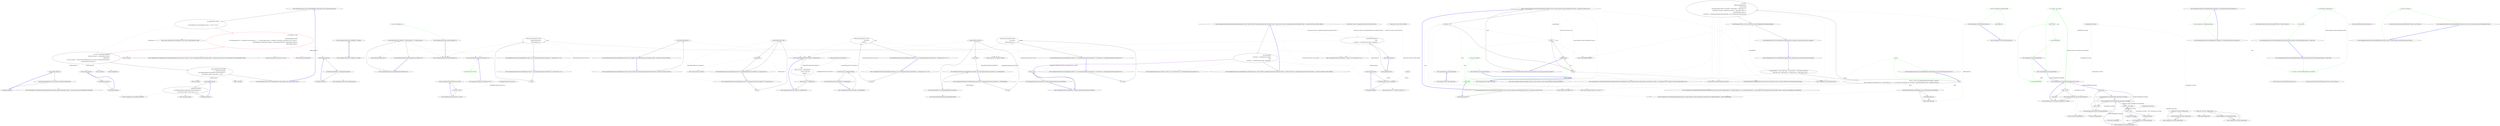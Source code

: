 digraph  {
n0 [cluster="CommandLine.Tests.Unit.Core.OptionMapperTests.Map_boolean_switch_creates_boolean_value()", label="Entry CommandLine.Tests.Unit.Core.OptionMapperTests.Map_boolean_switch_creates_boolean_value()", span="16-16"];
n1 [cluster="CommandLine.Tests.Unit.Core.OptionMapperTests.Map_boolean_switch_creates_boolean_value()", label="var tokenPartitions = new[]\r\n                {\r\n                    new KeyValuePair<string, IEnumerable<string>>(''x'', new [] { ''true'' })\r\n                }", span="19-22"];
n2 [cluster="CommandLine.Tests.Unit.Core.OptionMapperTests.Map_boolean_switch_creates_boolean_value()", color=red, community=0, label="1: var specProps = new[]\r\n                {\r\n                    SpecificationProperty.Create(\r\n                        new OptionSpecification(''x'', string.Empty, false, string.Empty, -1, -1, '\0', Maybe.Nothing<object>(), typeof(bool), string.Empty, string.Empty, new List<string>()), \r\n                        typeof(FakeOptions).GetProperties().Single(p => p.Name.Equals(''BoolValue'', StringComparison.Ordinal)),\r\n                        Maybe.Nothing<object>())\r\n                }", span="23-29"];
n6 [cluster="System.Collections.Generic.KeyValuePair<TKey, TValue>.KeyValuePair(TKey, TValue)", label="Entry System.Collections.Generic.KeyValuePair<TKey, TValue>.KeyValuePair(TKey, TValue)", span="0-0"];
n3 [cluster="CommandLine.Tests.Unit.Core.OptionMapperTests.Map_boolean_switch_creates_boolean_value()", label="var result = OptionMapper.MapValues(\r\n                specProps.Where(pt => pt.Specification.IsOption()),\r\n                tokenPartitions,\r\n                (vals, type, isScalar) => TypeConverter.ChangeType(vals, type, isScalar, CultureInfo.InvariantCulture),\r\n                StringComparer.InvariantCulture)", span="32-36"];
n7 [cluster="CommandLine.Core.OptionSpecification.OptionSpecification(string, string, bool, string, int, int, char, CommandLine.Infrastructure.Maybe<object>, System.Type, string, string, System.Collections.Generic.IEnumerable<string>)", label="Entry CommandLine.Core.OptionSpecification.OptionSpecification(string, string, bool, string, int, int, char, CommandLine.Infrastructure.Maybe<object>, System.Type, string, string, System.Collections.Generic.IEnumerable<string>)", span="17-17"];
n8 [cluster="CommandLine.Infrastructure.Maybe.Nothing<T>()", label="Entry CommandLine.Infrastructure.Maybe.Nothing<T>()", span="66-66"];
n9 [cluster="System.Collections.Generic.List<T>.List()", label="Entry System.Collections.Generic.List<T>.List()", span="0-0"];
n10 [cluster="System.Type.GetProperties()", label="Entry System.Type.GetProperties()", span="0-0"];
n11 [cluster="Unk.Single", label="Entry Unk.Single", span=""];
n12 [cluster="Unk.Create", label="Entry Unk.Create", span=""];
n16 [cluster="lambda expression", label="Entry lambda expression", span="27-27"];
n4 [cluster="CommandLine.Tests.Unit.Core.OptionMapperTests.Map_boolean_switch_creates_boolean_value()", label="Assert.NotNull(result.Value.Single(\r\n                a => a.Specification.IsOption()\r\n                && ((OptionSpecification)a.Specification).ShortName.Equals(''x'')\r\n                && (bool)((Just<object>)a.Value).Value == true))", span="39-42"];
n13 [cluster="Unk.Where", label="Entry Unk.Where", span=""];
n14 [cluster="Unk.MapValues", label="Entry Unk.MapValues", span=""];
n20 [cluster="lambda expression", label="Entry lambda expression", span="33-33"];
n24 [cluster="lambda expression", label="Entry lambda expression", span="35-35"];
n5 [cluster="CommandLine.Tests.Unit.Core.OptionMapperTests.Map_boolean_switch_creates_boolean_value()", label="Exit CommandLine.Tests.Unit.Core.OptionMapperTests.Map_boolean_switch_creates_boolean_value()", span="16-16"];
n15 [cluster="Unk.NotNull", label="Entry Unk.NotNull", span=""];
n28 [cluster="lambda expression", label="Entry lambda expression", span="40-42"];
n17 [cluster="lambda expression", label="p.Name.Equals(''BoolValue'', StringComparison.Ordinal)", span="27-27"];
n18 [cluster="lambda expression", label="Exit lambda expression", span="27-27"];
n19 [cluster="string.Equals(string, System.StringComparison)", label="Entry string.Equals(string, System.StringComparison)", span="0-0"];
n21 [cluster="lambda expression", label="pt.Specification.IsOption()", span="33-33"];
n22 [cluster="lambda expression", label="Exit lambda expression", span="33-33"];
n23 [cluster="CommandLine.Core.Specification.IsOption()", label="Entry CommandLine.Core.Specification.IsOption()", span="11-11"];
n25 [cluster="lambda expression", label="TypeConverter.ChangeType(vals, type, isScalar, CultureInfo.InvariantCulture)", span="35-35"];
n26 [cluster="lambda expression", label="Exit lambda expression", span="35-35"];
n27 [cluster="CommandLine.Core.TypeConverter.ChangeType(System.Collections.Generic.IEnumerable<string>, System.Type, bool, System.Globalization.CultureInfo)", label="Entry CommandLine.Core.TypeConverter.ChangeType(System.Collections.Generic.IEnumerable<string>, System.Type, bool, System.Globalization.CultureInfo)", span="12-12"];
n29 [cluster="lambda expression", label="a.Specification.IsOption()\r\n                && ((OptionSpecification)a.Specification).ShortName.Equals(''x'')\r\n                && (bool)((Just<object>)a.Value).Value == true", span="40-42"];
n30 [cluster="lambda expression", label="Exit lambda expression", span="40-42"];
n31 [cluster="string.Equals(string)", label="Entry string.Equals(string)", span="0-0"];
d9 [cluster="CommandLine.Core.Token.Value(string)", color=green, community=0, label="2: return new Value(text);", span="26-26"];
d8 [cluster="CommandLine.Core.Token.Value(string)", label="Entry CommandLine.Core.Token.Value(string)", span="24-24"];
d10 [cluster="CommandLine.Core.Token.Value(string)", label="Exit CommandLine.Core.Token.Value(string)", span="24-24"];
d11 [cluster="CommandLine.Core.Value.Value(string)", label="Entry CommandLine.Core.Value.Value(string)", span="81-81"];
d13 [cluster="CommandLine.Core.Token.Value(string, bool)", color=green, community=0, label="1: return new Value(text, explicitlyAssigned);", span="31-31"];
d12 [cluster="CommandLine.Core.Token.Value(string, bool)", label="Entry CommandLine.Core.Token.Value(string, bool)", span="29-29"];
d14 [cluster="CommandLine.Core.Token.Value(string, bool)", label="Exit CommandLine.Core.Token.Value(string, bool)", span="29-29"];
d15 [cluster="Value.cstr", label="Entry Value.cstr", span=""];
d37 [cluster="CommandLine.Core.Value.Equals(object)", color=green, community=0, label="24: var other = obj as Value", span="88-88"];
d36 [cluster="CommandLine.Core.Value.Equals(object)", label="Entry CommandLine.Core.Value.Equals(object)", span="86-86"];
d42 [cluster="CommandLine.Core.Value.Equals(CommandLine.Core.Value)", label="Entry CommandLine.Core.Value.Equals(CommandLine.Core.Value)", span="102-102"];
d38 [cluster="CommandLine.Core.Value.Equals(object)", label="other != null", span="89-89"];
d39 [cluster="CommandLine.Core.Value.Equals(object)", color=green, community=0, label="3: return Equals(other);", span="91-91"];
d40 [cluster="CommandLine.Core.Value.Equals(object)", color=green, community=0, label="7: return base.Equals(obj);", span="94-94"];
d58 [label="CommandLine.Core.Value", span=""];
d41 [cluster="CommandLine.Core.Value.Equals(object)", label="Exit CommandLine.Core.Value.Equals(object)", span="86-86"];
d24 [cluster="object.Equals(object)", label="Entry object.Equals(object)", span="0-0"];
d35 [cluster="CommandLine.Core.Value.Value(string)", label="Exit CommandLine.Core.Value.Value(string)", span="81-81"];
d49 [cluster="CommandLine.Core.Value.Equals(CommandLine.Core.Value)", label="Exit CommandLine.Core.Value.Equals(CommandLine.Core.Value)", span="102-102"];
d46 [cluster="CommandLine.Core.Value.Equals(CommandLine.Core.Value)", label="other == null", span="104-104"];
d48 [cluster="CommandLine.Core.Value.Equals(CommandLine.Core.Value)", label="return Tag.Equals(other.Tag) && Text.Equals(other.Text);", span="109-109"];
d30 [cluster="CommandLine.Core.Name.Equals(CommandLine.Core.Name)", label="return false;", span="72-72"];
d44 [cluster="CommandLine.Core.Value.GetHashCode()", label="return new { Tag, Text }.GetHashCode();", span="99-99"];
d21 [cluster="CommandLine.Core.Name.Equals(object)", label="return base.Equals(obj);", span="60-60"];
d47 [cluster="CommandLine.Core.Value.Equals(CommandLine.Core.Value)", label="return false;", span="106-106"];
d33 [cluster="System.Enum.Equals(object)", label="Entry System.Enum.Equals(object)", span="0-0"];
d34 [cluster="string.Equals(string)", label="Entry string.Equals(string)", span="0-0"];
d23 [cluster="CommandLine.Core.Name.Equals(CommandLine.Core.Name)", label="Entry CommandLine.Core.Name.Equals(CommandLine.Core.Name)", span="68-68"];
d29 [cluster="CommandLine.Core.Name.Equals(CommandLine.Core.Name)", label="other == null", span="70-70"];
d32 [cluster="CommandLine.Core.Name.Equals(CommandLine.Core.Name)", label="Exit CommandLine.Core.Name.Equals(CommandLine.Core.Name)", span="68-68"];
d43 [cluster="CommandLine.Core.Value.GetHashCode()", label="Entry CommandLine.Core.Value.GetHashCode()", span="97-97"];
d45 [cluster="CommandLine.Core.Value.GetHashCode()", label="Exit CommandLine.Core.Value.GetHashCode()", span="97-97"];
d28 [cluster="object.GetHashCode()", label="Entry object.GetHashCode()", span="0-0"];
d57 [label="CommandLine.Core.Name", span=""];
d17 [cluster="CommandLine.Core.Name.Equals(object)", label="Entry CommandLine.Core.Name.Equals(object)", span="52-52"];
d19 [cluster="CommandLine.Core.Name.Equals(object)", label="other != null", span="55-55"];
d22 [cluster="CommandLine.Core.Name.Equals(object)", label="Exit CommandLine.Core.Name.Equals(object)", span="52-52"];
d31 [cluster="CommandLine.Core.Name.Equals(CommandLine.Core.Name)", label="return Tag.Equals(other.Tag) && Text.Equals(other.Text);", span="75-75"];
d20 [cluster="CommandLine.Core.Name.Equals(object)", label="return Equals(other);", span="57-57"];
d18 [cluster="CommandLine.Core.Name.Equals(object)", label="var other = obj as Name", span="54-54"];
d26 [cluster="CommandLine.Core.Name.GetHashCode()", label="return new {Tag, Text}.GetHashCode();", span="65-65"];
d25 [cluster="CommandLine.Core.Name.GetHashCode()", label="Entry CommandLine.Core.Name.GetHashCode()", span="63-63"];
d27 [cluster="CommandLine.Core.Name.GetHashCode()", label="Exit CommandLine.Core.Name.GetHashCode()", span="63-63"];
m0_16 [cluster="CommandLine.Infrastructure.Maybe.Nothing<T>()", color=green, community=0, file="Tokenizer.cs", label="12: return new Nothing<T>();", span="68-68"];
m0_17 [cluster="CommandLine.Infrastructure.Maybe.Nothing<T>()", file="Tokenizer.cs", label="Exit CommandLine.Infrastructure.Maybe.Nothing<T>()", span="66-66"];
m0_44 [cluster="CommandLine.Infrastructure.MaybeExtensions.Select<TSource, TResult>(CommandLine.Infrastructure.Maybe<TSource>, System.Func<TSource, TResult>)", file="Tokenizer.cs", label="Entry CommandLine.Infrastructure.MaybeExtensions.Select<TSource, TResult>(CommandLine.Infrastructure.Maybe<TSource>, System.Func<TSource, TResult>)", span="120-120"];
m0_45 [cluster="CommandLine.Infrastructure.MaybeExtensions.Select<TSource, TResult>(CommandLine.Infrastructure.Maybe<TSource>, System.Func<TSource, TResult>)", file="Tokenizer.cs", label="return maybe.Map(selector);", span="123-123"];
m0_46 [cluster="CommandLine.Infrastructure.MaybeExtensions.Select<TSource, TResult>(CommandLine.Infrastructure.Maybe<TSource>, System.Func<TSource, TResult>)", file="Tokenizer.cs", label="Exit CommandLine.Infrastructure.MaybeExtensions.Select<TSource, TResult>(CommandLine.Infrastructure.Maybe<TSource>, System.Func<TSource, TResult>)", span="120-120"];
m0_0 [cluster="CommandLine.Infrastructure.Maybe<T>.Maybe(CommandLine.Infrastructure.MaybeType)", file="Tokenizer.cs", label="Entry CommandLine.Infrastructure.Maybe<T>.Maybe(CommandLine.Infrastructure.MaybeType)", span="16-16"];
m0_1 [cluster="CommandLine.Infrastructure.Maybe<T>.Maybe(CommandLine.Infrastructure.MaybeType)", file="Tokenizer.cs", label="this.tag = tag", span="18-18"];
m0_12 [cluster="CommandLine.Infrastructure.Just<T>.Just(T)", file="Tokenizer.cs", label="Entry CommandLine.Infrastructure.Just<T>.Just(T)", span="49-49"];
m0_13 [cluster="CommandLine.Infrastructure.Just<T>.Just(T)", file="Tokenizer.cs", label="this.value = value", span="52-52"];
m0_14 [cluster="CommandLine.Infrastructure.Just<T>.Just(T)", file="Tokenizer.cs", label="Exit CommandLine.Infrastructure.Just<T>.Just(T)", span="49-49"];
m0_47 [cluster="CommandLine.Infrastructure.Maybe<T1>.Map<T1, T2>(System.Func<T1, T2>)", file="Tokenizer.cs", label="Entry CommandLine.Infrastructure.Maybe<T1>.Map<T1, T2>(System.Func<T1, T2>)", span="95-95"];
m0_3 [cluster="CommandLine.Infrastructure.Maybe<T>.MatchNothing()", file="Tokenizer.cs", label="Entry CommandLine.Infrastructure.Maybe<T>.MatchNothing()", span="26-26"];
m0_4 [cluster="CommandLine.Infrastructure.Maybe<T>.MatchNothing()", file="Tokenizer.cs", label="return this.Tag == MaybeType.Nothing;", span="28-28"];
m0_5 [cluster="CommandLine.Infrastructure.Maybe<T>.MatchNothing()", file="Tokenizer.cs", label="Exit CommandLine.Infrastructure.Maybe<T>.MatchNothing()", span="26-26"];
m0_21 [cluster="CommandLine.Infrastructure.MaybeExtensions.ToMaybe<T>(T)", file="Tokenizer.cs", label="Entry CommandLine.Infrastructure.MaybeExtensions.ToMaybe<T>(T)", span="82-82"];
m0_22 [cluster="CommandLine.Infrastructure.MaybeExtensions.ToMaybe<T>(T)", file="Tokenizer.cs", label="return object.Equals(value, default(T)) ? Maybe.Nothing<T>() : Maybe.Just(value);", span="84-84"];
m0_23 [cluster="CommandLine.Infrastructure.MaybeExtensions.ToMaybe<T>(T)", file="Tokenizer.cs", label="Exit CommandLine.Infrastructure.MaybeExtensions.ToMaybe<T>(T)", span="82-82"];
m0_43 [cluster="System.Action<T>.Invoke(T)", file="Tokenizer.cs", label="Entry System.Action<T>.Invoke(T)", span="0-0"];
m0_29 [cluster="System.Func<T, TResult>.Invoke(T)", file="Tokenizer.cs", label="Entry System.Func<T, TResult>.Invoke(T)", span="0-0"];
m0_65 [cluster="System.ArgumentException.ArgumentException(string)", file="Tokenizer.cs", label="Entry System.ArgumentException.ArgumentException(string)", span="0-0"];
m0_48 [cluster="CommandLine.Infrastructure.MaybeExtensions.SelectMany<TSource, TValue, TResult>(CommandLine.Infrastructure.Maybe<TSource>, System.Func<TSource, CommandLine.Infrastructure.Maybe<TValue>>, System.Func<TSource, TValue, TResult>)", file="Tokenizer.cs", label="Entry CommandLine.Infrastructure.MaybeExtensions.SelectMany<TSource, TValue, TResult>(CommandLine.Infrastructure.Maybe<TSource>, System.Func<TSource, CommandLine.Infrastructure.Maybe<TValue>>, System.Func<TSource, TValue, TResult>)", span="126-126"];
m0_49 [cluster="CommandLine.Infrastructure.MaybeExtensions.SelectMany<TSource, TValue, TResult>(CommandLine.Infrastructure.Maybe<TSource>, System.Func<TSource, CommandLine.Infrastructure.Maybe<TValue>>, System.Func<TSource, TValue, TResult>)", file="Tokenizer.cs", label="return maybe.Bind(\r\n                sourceValue => valueSelector(sourceValue)\r\n                    .Map(\r\n                        resultValue => resultSelector(sourceValue, resultValue)));", span="131-134"];
m0_50 [cluster="CommandLine.Infrastructure.MaybeExtensions.SelectMany<TSource, TValue, TResult>(CommandLine.Infrastructure.Maybe<TSource>, System.Func<TSource, CommandLine.Infrastructure.Maybe<TValue>>, System.Func<TSource, TValue, TResult>)", file="Tokenizer.cs", label="Exit CommandLine.Infrastructure.MaybeExtensions.SelectMany<TSource, TValue, TResult>(CommandLine.Infrastructure.Maybe<TSource>, System.Func<TSource, CommandLine.Infrastructure.Maybe<TValue>>, System.Func<TSource, TValue, TResult>)", span="126-126"];
m0_66 [cluster="CommandLine.Infrastructure.MaybeExtensions.IsNothing<T>(CommandLine.Infrastructure.Maybe<T>)", file="Tokenizer.cs", label="Entry CommandLine.Infrastructure.MaybeExtensions.IsNothing<T>(CommandLine.Infrastructure.Maybe<T>)", span="147-147"];
m0_67 [cluster="CommandLine.Infrastructure.MaybeExtensions.IsNothing<T>(CommandLine.Infrastructure.Maybe<T>)", color=green, community=0, file="Tokenizer.cs", label="24: return maybe.Tag == MaybeType.Nothing;", span="149-149"];
m0_68 [cluster="CommandLine.Infrastructure.MaybeExtensions.IsNothing<T>(CommandLine.Infrastructure.Maybe<T>)", file="Tokenizer.cs", label="Exit CommandLine.Infrastructure.MaybeExtensions.IsNothing<T>(CommandLine.Infrastructure.Maybe<T>)", span="147-147"];
m0_55 [cluster="lambda expression", file="Tokenizer.cs", label="Entry lambda expression", span="134-134"];
m0_53 [cluster="lambda expression", file="Tokenizer.cs", label="valueSelector(sourceValue)\r\n                    .Map(\r\n                        resultValue => resultSelector(sourceValue, resultValue))", span="132-134"];
m0_52 [cluster="lambda expression", file="Tokenizer.cs", label="Entry lambda expression", span="132-134"];
m0_54 [cluster="lambda expression", file="Tokenizer.cs", label="Exit lambda expression", span="132-134"];
m0_56 [cluster="lambda expression", file="Tokenizer.cs", label="resultSelector(sourceValue, resultValue)", span="134-134"];
m0_57 [cluster="lambda expression", file="Tokenizer.cs", label="Exit lambda expression", span="134-134"];
m0_2 [cluster="CommandLine.Infrastructure.Maybe<T>.Maybe(CommandLine.Infrastructure.MaybeType)", file="Tokenizer.cs", label="Exit CommandLine.Infrastructure.Maybe<T>.Maybe(CommandLine.Infrastructure.MaybeType)", span="16-16"];
m0_10 [cluster="CommandLine.Infrastructure.Nothing<T>.Nothing()", file="Tokenizer.cs", label="Entry CommandLine.Infrastructure.Nothing<T>.Nothing()", span="42-42"];
m0_11 [cluster="CommandLine.Infrastructure.Nothing<T>.Nothing()", file="Tokenizer.cs", label="Exit CommandLine.Infrastructure.Nothing<T>.Nothing()", span="42-42"];
m0_30 [cluster="CommandLine.Infrastructure.MaybeExtensions.Map<T1, T2>(CommandLine.Infrastructure.Maybe<T1>, System.Func<T1, T2>)", file="Tokenizer.cs", label="Entry CommandLine.Infrastructure.MaybeExtensions.Map<T1, T2>(CommandLine.Infrastructure.Maybe<T1>, System.Func<T1, T2>)", span="95-95"];
m0_32 [cluster="CommandLine.Infrastructure.MaybeExtensions.Map<T1, T2>(CommandLine.Infrastructure.Maybe<T1>, System.Func<T1, T2>)", file="Tokenizer.cs", label="return maybe.MatchJust(out value1)\r\n                ? Maybe.Just(func(value1))\r\n                : Maybe.Nothing<T2>();", span="98-100"];
m0_31 [cluster="CommandLine.Infrastructure.MaybeExtensions.Map<T1, T2>(CommandLine.Infrastructure.Maybe<T1>, System.Func<T1, T2>)", file="Tokenizer.cs", label="T1 value1", span="97-97"];
m0_33 [cluster="CommandLine.Infrastructure.MaybeExtensions.Map<T1, T2>(CommandLine.Infrastructure.Maybe<T1>, System.Func<T1, T2>)", file="Tokenizer.cs", label="Exit CommandLine.Infrastructure.MaybeExtensions.Map<T1, T2>(CommandLine.Infrastructure.Maybe<T1>, System.Func<T1, T2>)", span="95-95"];
m0_18 [cluster="CommandLine.Infrastructure.Maybe.Just<T>(T)", file="Tokenizer.cs", label="Entry CommandLine.Infrastructure.Maybe.Just<T>(T)", span="71-71"];
m0_19 [cluster="CommandLine.Infrastructure.Maybe.Just<T>(T)", color=green, community=0, file="Tokenizer.cs", label="0: return new Just<T>(value);", span="73-73"];
m0_20 [cluster="CommandLine.Infrastructure.Maybe.Just<T>(T)", file="Tokenizer.cs", label="Exit CommandLine.Infrastructure.Maybe.Just<T>(T)", span="71-71"];
m0_38 [cluster="CommandLine.Infrastructure.MaybeExtensions.Do<T>(CommandLine.Infrastructure.Maybe<T>, System.Action<T>)", file="Tokenizer.cs", label="Entry CommandLine.Infrastructure.MaybeExtensions.Do<T>(CommandLine.Infrastructure.Maybe<T>, System.Action<T>)", span="111-111"];
m0_40 [cluster="CommandLine.Infrastructure.MaybeExtensions.Do<T>(CommandLine.Infrastructure.Maybe<T>, System.Action<T>)", file="Tokenizer.cs", label="maybe.MatchJust(out value)", span="114-114"];
m0_39 [cluster="CommandLine.Infrastructure.MaybeExtensions.Do<T>(CommandLine.Infrastructure.Maybe<T>, System.Action<T>)", file="Tokenizer.cs", label="T value", span="113-113"];
m0_41 [cluster="CommandLine.Infrastructure.MaybeExtensions.Do<T>(CommandLine.Infrastructure.Maybe<T>, System.Action<T>)", file="Tokenizer.cs", label="action(value)", span="116-116"];
m0_42 [cluster="CommandLine.Infrastructure.MaybeExtensions.Do<T>(CommandLine.Infrastructure.Maybe<T>, System.Action<T>)", file="Tokenizer.cs", label="Exit CommandLine.Infrastructure.MaybeExtensions.Do<T>(CommandLine.Infrastructure.Maybe<T>, System.Action<T>)", span="111-111"];
m0_6 [cluster="CommandLine.Infrastructure.Maybe<T>.MatchJust(out T)", file="Tokenizer.cs", label="Entry CommandLine.Infrastructure.Maybe<T>.MatchJust(out T)", span="31-31"];
m0_7 [cluster="CommandLine.Infrastructure.Maybe<T>.MatchJust(out T)", file="Tokenizer.cs", label="value = this.Tag == MaybeType.Just\r\n                ? ((Just<T>)this).Value\r\n                : default(T)", span="33-35"];
m0_8 [cluster="CommandLine.Infrastructure.Maybe<T>.MatchJust(out T)", file="Tokenizer.cs", label="return this.Tag == MaybeType.Just;", span="36-36"];
m0_9 [cluster="CommandLine.Infrastructure.Maybe<T>.MatchJust(out T)", file="Tokenizer.cs", label="Exit CommandLine.Infrastructure.Maybe<T>.MatchJust(out T)", span="31-31"];
m0_24 [cluster="object.Equals(object, object)", file="Tokenizer.cs", label="Entry object.Equals(object, object)", span="0-0"];
m0_51 [cluster="CommandLine.Infrastructure.Maybe<T1>.Bind<T1, T2>(System.Func<T1, CommandLine.Infrastructure.Maybe<T2>>)", file="Tokenizer.cs", label="Entry CommandLine.Infrastructure.Maybe<T1>.Bind<T1, T2>(System.Func<T1, CommandLine.Infrastructure.Maybe<T2>>)", span="87-87"];
m0_34 [cluster="CommandLine.Infrastructure.MaybeExtensions.Return<T1, T2>(CommandLine.Infrastructure.Maybe<T1>, System.Func<T1, T2>, T2)", file="Tokenizer.cs", label="Entry CommandLine.Infrastructure.MaybeExtensions.Return<T1, T2>(CommandLine.Infrastructure.Maybe<T1>, System.Func<T1, T2>, T2)", span="103-103"];
m0_36 [cluster="CommandLine.Infrastructure.MaybeExtensions.Return<T1, T2>(CommandLine.Infrastructure.Maybe<T1>, System.Func<T1, T2>, T2)", file="Tokenizer.cs", label="return maybe.MatchJust(out value1)\r\n                ? func(value1)\r\n                : noneValue;", span="106-108"];
m0_35 [cluster="CommandLine.Infrastructure.MaybeExtensions.Return<T1, T2>(CommandLine.Infrastructure.Maybe<T1>, System.Func<T1, T2>, T2)", file="Tokenizer.cs", label="T1 value1", span="105-105"];
m0_37 [cluster="CommandLine.Infrastructure.MaybeExtensions.Return<T1, T2>(CommandLine.Infrastructure.Maybe<T1>, System.Func<T1, T2>, T2)", file="Tokenizer.cs", label="Exit CommandLine.Infrastructure.MaybeExtensions.Return<T1, T2>(CommandLine.Infrastructure.Maybe<T1>, System.Func<T1, T2>, T2)", span="103-103"];
m0_59 [cluster="CommandLine.Infrastructure.MaybeExtensions.FromJust<T>(CommandLine.Infrastructure.Maybe<T>, System.Exception)", file="Tokenizer.cs", label="Entry CommandLine.Infrastructure.MaybeExtensions.FromJust<T>(CommandLine.Infrastructure.Maybe<T>, System.Exception)", span="137-137"];
m0_61 [cluster="CommandLine.Infrastructure.MaybeExtensions.FromJust<T>(CommandLine.Infrastructure.Maybe<T>, System.Exception)", file="Tokenizer.cs", label="maybe.MatchJust(out value)", span="140-140"];
m0_60 [cluster="CommandLine.Infrastructure.MaybeExtensions.FromJust<T>(CommandLine.Infrastructure.Maybe<T>, System.Exception)", file="Tokenizer.cs", label="T value", span="139-139"];
m0_62 [cluster="CommandLine.Infrastructure.MaybeExtensions.FromJust<T>(CommandLine.Infrastructure.Maybe<T>, System.Exception)", file="Tokenizer.cs", label="return value;", span="142-142"];
m0_63 [cluster="CommandLine.Infrastructure.MaybeExtensions.FromJust<T>(CommandLine.Infrastructure.Maybe<T>, System.Exception)", file="Tokenizer.cs", label="throw exceptionToThrow ?? new ArgumentException(''Value empty.'');", span="144-144"];
m0_64 [cluster="CommandLine.Infrastructure.MaybeExtensions.FromJust<T>(CommandLine.Infrastructure.Maybe<T>, System.Exception)", file="Tokenizer.cs", label="Exit CommandLine.Infrastructure.MaybeExtensions.FromJust<T>(CommandLine.Infrastructure.Maybe<T>, System.Exception)", span="137-137"];
m0_25 [cluster="CommandLine.Infrastructure.MaybeExtensions.Bind<T1, T2>(CommandLine.Infrastructure.Maybe<T1>, System.Func<T1, CommandLine.Infrastructure.Maybe<T2>>)", file="Tokenizer.cs", label="Entry CommandLine.Infrastructure.MaybeExtensions.Bind<T1, T2>(CommandLine.Infrastructure.Maybe<T1>, System.Func<T1, CommandLine.Infrastructure.Maybe<T2>>)", span="87-87"];
m0_27 [cluster="CommandLine.Infrastructure.MaybeExtensions.Bind<T1, T2>(CommandLine.Infrastructure.Maybe<T1>, System.Func<T1, CommandLine.Infrastructure.Maybe<T2>>)", file="Tokenizer.cs", label="return maybe.MatchJust(out value1)\r\n                ? func(value1)\r\n                : Maybe.Nothing<T2>();", span="90-92"];
m0_26 [cluster="CommandLine.Infrastructure.MaybeExtensions.Bind<T1, T2>(CommandLine.Infrastructure.Maybe<T1>, System.Func<T1, CommandLine.Infrastructure.Maybe<T2>>)", file="Tokenizer.cs", label="T1 value1", span="89-89"];
m0_28 [cluster="CommandLine.Infrastructure.MaybeExtensions.Bind<T1, T2>(CommandLine.Infrastructure.Maybe<T1>, System.Func<T1, CommandLine.Infrastructure.Maybe<T2>>)", file="Tokenizer.cs", label="Exit CommandLine.Infrastructure.MaybeExtensions.Bind<T1, T2>(CommandLine.Infrastructure.Maybe<T1>, System.Func<T1, CommandLine.Infrastructure.Maybe<T2>>)", span="87-87"];
m0_58 [cluster="System.Func<T1, T2, TResult>.Invoke(T1, T2)", file="Tokenizer.cs", label="Entry System.Func<T1, T2, TResult>.Invoke(T1, T2)", span="0-0"];
m0_73 [file="Tokenizer.cs", label="CommandLine.Infrastructure.Just<T>", span=""];
m0_72 [file="Tokenizer.cs", label="CommandLine.Infrastructure.Maybe<T>", span=""];
m0_74 [file="Tokenizer.cs", label="System.Func<TSource, CommandLine.Infrastructure.Maybe<TValue>>", span=""];
m0_75 [file="Tokenizer.cs", label="System.Func<TSource, TValue, TResult>", span=""];
m0_76 [file="Tokenizer.cs", label=TSource, span=""];
m1_20 [cluster="CommandLine.Tests.Unit.Core.TokenizerTests.Explode_scalar_with_separator_in_even_args_input_returns_sequence()", file="TokenizerTests.cs", label="Entry CommandLine.Tests.Unit.Core.TokenizerTests.Explode_scalar_with_separator_in_even_args_input_returns_sequence()", span="42-42"];
m1_21 [cluster="CommandLine.Infrastructure.EnumerableExtensions.IndexOf<TSource>(System.Collections.Generic.IEnumerable<TSource>, System.Func<TSource, bool>)", file="TokenizerTests.cs", label="Entry CommandLine.Infrastructure.EnumerableExtensions.IndexOf<TSource>(System.Collections.Generic.IEnumerable<TSource>, System.Func<TSource, bool>)", span="55-55"];
m1_22 [cluster="CommandLine.Infrastructure.EnumerableExtensions.IndexOf<TSource>(System.Collections.Generic.IEnumerable<TSource>, System.Func<TSource, bool>)", file="TokenizerTests.cs", label="var index = -1", span="57-57"];
m1_24 [cluster="CommandLine.Infrastructure.EnumerableExtensions.IndexOf<TSource>(System.Collections.Generic.IEnumerable<TSource>, System.Func<TSource, bool>)", file="TokenizerTests.cs", label="index++", span="60-60"];
m1_23 [cluster="CommandLine.Infrastructure.EnumerableExtensions.IndexOf<TSource>(System.Collections.Generic.IEnumerable<TSource>, System.Func<TSource, bool>)", file="TokenizerTests.cs", label=source, span="58-58"];
m1_25 [cluster="CommandLine.Infrastructure.EnumerableExtensions.IndexOf<TSource>(System.Collections.Generic.IEnumerable<TSource>, System.Func<TSource, bool>)", file="TokenizerTests.cs", label="predicate(item)", span="61-61"];
m1_8 [cluster="CommandLine.Core.OptionSpecification.OptionSpecification(string, string, bool, string, CSharpx.Maybe<int>, CSharpx.Maybe<int>, char, CSharpx.Maybe<object>, string, string, System.Collections.Generic.IEnumerable<string>, System.Type, CommandLine.Core.TargetType)", file="TokenizerTests.cs", label="Entry CommandLine.Core.OptionSpecification.OptionSpecification(string, string, bool, string, CSharpx.Maybe<int>, CSharpx.Maybe<int>, char, CSharpx.Maybe<object>, string, string, System.Collections.Generic.IEnumerable<string>, System.Type, CommandLine.Core.TargetType)", span="16-16"];
m1_0 [cluster="CommandLine.Tests.Unit.Core.TokenizerTests.Explode_scalar_with_separator_in_odd_args_input_returns_sequence()", file="TokenizerTests.cs", label="Entry CommandLine.Tests.Unit.Core.TokenizerTests.Explode_scalar_with_separator_in_odd_args_input_returns_sequence()", span="18-18"];
m1_1 [cluster="CommandLine.Tests.Unit.Core.TokenizerTests.Explode_scalar_with_separator_in_odd_args_input_returns_sequence()", file="TokenizerTests.cs", label="var expectedTokens = new[] { Token.Name(''i''), Token.Value(''10''), Token.Name(''string-seq''),\r\n                Token.Value(''aaa''), Token.Value(''bb''),  Token.Value(''cccc''), Token.Name(''switch'') }", span="21-22"];
m1_2 [cluster="CommandLine.Tests.Unit.Core.TokenizerTests.Explode_scalar_with_separator_in_odd_args_input_returns_sequence()", file="TokenizerTests.cs", label="var specs = new[] { new OptionSpecification(string.Empty, ''string-seq'',\r\n                false, string.Empty, Maybe.Nothing<int>(), Maybe.Nothing<int>(), ',', null, string.Empty, string.Empty, new List<string>(), typeof(IEnumerable<string>), TargetType.Sequence)}", span="23-24"];
m1_4 [cluster="CommandLine.Tests.Unit.Core.TokenizerTests.Explode_scalar_with_separator_in_odd_args_input_returns_sequence()", file="TokenizerTests.cs", label="((Ok<IEnumerable<Token>, Error>)result).Value.Success.ShouldBeEquivalentTo(expectedTokens)", span="36-36"];
m1_3 [cluster="CommandLine.Tests.Unit.Core.TokenizerTests.Explode_scalar_with_separator_in_odd_args_input_returns_sequence()", file="TokenizerTests.cs", label="var result =\r\n                Tokenizer.ExplodeOptionList(\r\n                    Result.Succeed(\r\n                        Enumerable.Empty<Token>().Concat(new[] { Token.Name(''i''), Token.Value(''10''),\r\n                            Token.Name(''string-seq''), Token.Value(''aaa,bb,cccc''), Token.Name(''switch'') }),\r\n                        Enumerable.Empty<Error>()),\r\n                        optionName => NameLookup.HavingSeparator(optionName, specs, StringComparer.InvariantCulture))", span="27-33"];
m1_5 [cluster="CommandLine.Tests.Unit.Core.TokenizerTests.Explode_scalar_with_separator_in_odd_args_input_returns_sequence()", file="TokenizerTests.cs", label="Exit CommandLine.Tests.Unit.Core.TokenizerTests.Explode_scalar_with_separator_in_odd_args_input_returns_sequence()", span="18-18"];
m1_39 [cluster="System.Collections.Generic.IEnumerable<TSource>.ToArray<TSource>()", file="TokenizerTests.cs", label="Entry System.Collections.Generic.IEnumerable<TSource>.ToArray<TSource>()", span="0-0"];
m1_14 [cluster="CommandLine.Core.Tokenizer.ExplodeOptionList(RailwaySharp.ErrorHandling.Result<System.Collections.Generic.IEnumerable<CommandLine.Core.Token>, CommandLine.Error>, System.Func<string, CSharpx.Maybe<char>>)", file="TokenizerTests.cs", label="Entry CommandLine.Core.Tokenizer.ExplodeOptionList(RailwaySharp.ErrorHandling.Result<System.Collections.Generic.IEnumerable<CommandLine.Core.Token>, CommandLine.Error>, System.Func<string, CSharpx.Maybe<char>>)", span="46-46"];
m1_6 [cluster="CommandLine.Core.Token.Name(string)", file="TokenizerTests.cs", label="Entry CommandLine.Core.Token.Name(string)", span="19-19"];
m1_19 [cluster="CommandLine.Core.NameLookup.HavingSeparator(string, System.Collections.Generic.IEnumerable<CommandLine.Core.OptionSpecification>, System.StringComparer)", file="TokenizerTests.cs", label="Entry CommandLine.Core.NameLookup.HavingSeparator(string, System.Collections.Generic.IEnumerable<CommandLine.Core.OptionSpecification>, System.StringComparer)", span="16-16"];
m1_28 [cluster="lambda expression", file="TokenizerTests.cs", label="Exit lambda expression", span="57-57"];
m1_11 [cluster="System.Linq.Enumerable.Empty<TResult>()", file="TokenizerTests.cs", label="Entry System.Linq.Enumerable.Empty<TResult>()", span="0-0"];
m1_44 [cluster="System.Collections.Generic.IEnumerable<TSource>.Any<TSource>()", file="TokenizerTests.cs", label="Entry System.Collections.Generic.IEnumerable<TSource>.Any<TSource>()", span="0-0"];
m1_38 [cluster="System.Array.CreateInstance(System.Type, int)", file="TokenizerTests.cs", label="Entry System.Array.CreateInstance(System.Type, int)", span="0-0"];
m1_41 [cluster="CommandLine.Infrastructure.EnumerableExtensions.Empty<TSource>(System.Collections.Generic.IEnumerable<TSource>)", file="TokenizerTests.cs", label="Entry CommandLine.Infrastructure.EnumerableExtensions.Empty<TSource>(System.Collections.Generic.IEnumerable<TSource>)", span="81-81"];
m1_42 [cluster="CommandLine.Infrastructure.EnumerableExtensions.Empty<TSource>(System.Collections.Generic.IEnumerable<TSource>)", color=green, community=0, file="TokenizerTests.cs", label="14: return !source.Any();", span="83-83"];
m1_43 [cluster="CommandLine.Infrastructure.EnumerableExtensions.Empty<TSource>(System.Collections.Generic.IEnumerable<TSource>)", file="TokenizerTests.cs", label="Exit CommandLine.Infrastructure.EnumerableExtensions.Empty<TSource>(System.Collections.Generic.IEnumerable<TSource>)", span="81-81"];
m1_26 [cluster="CommandLine.Infrastructure.EnumerableExtensions.IndexOf<TSource>(System.Collections.Generic.IEnumerable<TSource>, System.Func<TSource, bool>)", color=green, community=0, file="TokenizerTests.cs", label="6: return index;", span="66-66"];
m1_17 [cluster="lambda expression", file="TokenizerTests.cs", label="NameLookup.HavingSeparator(optionName, specs, StringComparer.InvariantCulture)", span="33-33"];
m1_16 [cluster="lambda expression", file="TokenizerTests.cs", label="Entry lambda expression", span="33-33"];
m1_18 [cluster="lambda expression", file="TokenizerTests.cs", label="Exit lambda expression", span="33-33"];
m1_27 [cluster="CommandLine.Infrastructure.EnumerableExtensions.IndexOf<TSource>(System.Collections.Generic.IEnumerable<TSource>, System.Func<TSource, bool>)", file="TokenizerTests.cs", label="Exit CommandLine.Infrastructure.EnumerableExtensions.IndexOf<TSource>(System.Collections.Generic.IEnumerable<TSource>, System.Func<TSource, bool>)", span="55-55"];
m1_9 [cluster="CSharpx.Maybe.Nothing<T>()", file="TokenizerTests.cs", label="Entry CSharpx.Maybe.Nothing<T>()", span="116-116"];
m1_32 [cluster="CommandLine.Infrastructure.EnumerableExtensions.ToArray(System.Collections.Generic.IEnumerable<object>, System.Type)", file="TokenizerTests.cs", label="Entry CommandLine.Infrastructure.EnumerableExtensions.ToArray(System.Collections.Generic.IEnumerable<object>, System.Type)", span="74-74"];
m1_33 [cluster="CommandLine.Infrastructure.EnumerableExtensions.ToArray(System.Collections.Generic.IEnumerable<object>, System.Type)", color=green, community=0, file="TokenizerTests.cs", label="8: var array = Array.CreateInstance(type, value.Count())", span="76-76"];
m1_34 [cluster="CommandLine.Infrastructure.EnumerableExtensions.ToArray(System.Collections.Generic.IEnumerable<object>, System.Type)", color=green, community=0, file="TokenizerTests.cs", label="8: value.ToArray().CopyTo(array, 0)", span="77-77"];
m1_35 [cluster="CommandLine.Infrastructure.EnumerableExtensions.ToArray(System.Collections.Generic.IEnumerable<object>, System.Type)", color=green, community=0, file="TokenizerTests.cs", label="20: return array;", span="78-78"];
m1_36 [cluster="CommandLine.Infrastructure.EnumerableExtensions.ToArray(System.Collections.Generic.IEnumerable<object>, System.Type)", file="TokenizerTests.cs", label="Exit CommandLine.Infrastructure.EnumerableExtensions.ToArray(System.Collections.Generic.IEnumerable<object>, System.Type)", span="74-74"];
m1_29 [cluster="CommandLine.Infrastructure.EnumerableExtensions.ToEnumerable<T>(System.Collections.Generic.List<T>)", file="TokenizerTests.cs", label=specs, span=""];
m1_30 [cluster="CommandLine.Infrastructure.EnumerableExtensions.ToEnumerable<T>(System.Collections.Generic.List<T>)", color=green, community=0, file="TokenizerTests.cs", label="4: specs", span=""];
m1_31 [cluster="CommandLine.Infrastructure.EnumerableExtensions.ToEnumerable<T>(System.Collections.Generic.List<T>)", file="TokenizerTests.cs", label="Exit CommandLine.Infrastructure.EnumerableExtensions.ToEnumerable<T>(System.Collections.Generic.List<T>)", span="69-69"];
m1_13 [cluster="RailwaySharp.ErrorHandling.Result.Succeed<TSuccess, TMessage>(TSuccess, System.Collections.Generic.IEnumerable<TMessage>)", file="TokenizerTests.cs", label="Entry RailwaySharp.ErrorHandling.Result.Succeed<TSuccess, TMessage>(TSuccess, System.Collections.Generic.IEnumerable<TMessage>)", span="202-202"];
m1_10 [cluster="System.Collections.Generic.List<T>.List()", file="TokenizerTests.cs", label="Entry System.Collections.Generic.List<T>.List()", span="0-0"];
m1_37 [cluster="System.Collections.Generic.IEnumerable<TSource>.Count<TSource>()", file="TokenizerTests.cs", label="Entry System.Collections.Generic.IEnumerable<TSource>.Count<TSource>()", span="0-0"];
m1_40 [cluster="System.Array.CopyTo(System.Array, int)", file="TokenizerTests.cs", label="Entry System.Array.CopyTo(System.Array, int)", span="0-0"];
m1_12 [cluster="System.Collections.Generic.IEnumerable<TSource>.Concat<TSource>(System.Collections.Generic.IEnumerable<TSource>)", file="TokenizerTests.cs", label="Entry System.Collections.Generic.IEnumerable<TSource>.Concat<TSource>(System.Collections.Generic.IEnumerable<TSource>)", span="0-0"];
m1_15 [cluster="Unk.ShouldBeEquivalentTo", file="TokenizerTests.cs", label="Entry Unk.ShouldBeEquivalentTo", span=""];
n0 -> n1  [key=0, style=solid];
n1 -> n2  [color=red, key=0, style=solid];
n1 -> n6  [key=2, style=dotted];
n1 -> n3  [color=darkseagreen4, key=1, label=tokenPartitions, style=dashed];
n2 -> n3  [color=red, key=0, style=solid];
n2 -> n7  [color=red, key=2, style=dotted];
n2 -> n8  [color=red, key=2, style=dotted];
n2 -> n9  [color=red, key=2, style=dotted];
n2 -> n10  [color=red, key=2, style=dotted];
n2 -> n11  [color=red, key=2, style=dotted];
n2 -> n12  [color=red, key=2, style=dotted];
n2 -> n16  [color=red, key=1, label="lambda expression", style=dashed];
n3 -> n4  [key=0, style=solid];
n3 -> n13  [key=2, style=dotted];
n3 -> n14  [key=2, style=dotted];
n3 -> n20  [color=darkseagreen4, key=1, label="lambda expression", style=dashed];
n3 -> n24  [color=darkseagreen4, key=1, label="lambda expression", style=dashed];
n16 -> n17  [key=0, style=solid];
n4 -> n5  [key=0, style=solid];
n4 -> n11  [key=2, style=dotted];
n4 -> n15  [key=2, style=dotted];
n4 -> n28  [color=darkseagreen4, key=1, label="lambda expression", style=dashed];
n20 -> n21  [key=0, style=solid];
n24 -> n25  [key=0, style=solid];
n5 -> n0  [color=blue, key=0, style=bold];
n28 -> n29  [key=0, style=solid];
n17 -> n18  [key=0, style=solid];
n17 -> n19  [key=2, style=dotted];
n18 -> n16  [color=blue, key=0, style=bold];
n21 -> n22  [key=0, style=solid];
n21 -> n23  [key=2, style=dotted];
n22 -> n20  [color=blue, key=0, style=bold];
n25 -> n26  [key=0, style=solid];
n25 -> n27  [key=2, style=dotted];
n26 -> n24  [color=blue, key=0, style=bold];
n29 -> n30  [key=0, style=solid];
n29 -> n23  [key=2, style=dotted];
n29 -> n31  [key=2, style=dotted];
n30 -> n28  [color=blue, key=0, style=bold];
d9 -> d10  [color=green, key=0, style=solid];
d9 -> d11  [color=green, key=2, style=dotted];
d8 -> d9  [color=green, key=0, style=solid];
d10 -> d8  [color=blue, key=0, style=bold];
d11 -> d35  [key=0, style=solid];
d13 -> d14  [color=green, key=0, style=solid];
d13 -> d15  [color=green, key=2, style=dotted];
d12 -> d13  [color=green, key=0, style=solid];
d14 -> d12  [color=blue, key=0, style=bold];
d37 -> d38  [color=green, key=0, style=solid];
d37 -> d39  [color=green, key=1, label=other, style=dashed];
d36 -> d37  [color=green, key=0, style=solid];
d36 -> d40  [color=green, key=1, label=object, style=dashed];
d36 -> d42  [color=darkorchid, key=3, label="method methodReturn bool Equals", style=bold];
d42 -> d37  [color=green, key=3, label="Parameter variable CommandLine.Core.Value other", style=bold];
d42 -> d46  [key=0, style=solid];
d42 -> d48  [color=darkseagreen4, key=1, label="CommandLine.Core.Value", style=dashed];
d42 -> d30  [color=darkorchid, key=3, label="method methodReturn bool Equals", style=bold];
d38 -> d40  [color=green, key=0, style=solid];
d38 -> d39  [color=green, key=0, style=solid];
d39 -> d41  [color=green, key=0, style=solid];
d39 -> d42  [color=green, key=2, style=dotted];
d40 -> d41  [color=green, key=0, style=solid];
d40 -> d24  [color=green, key=2, style=dotted];
d58 -> d40  [color=green, key=1, label="CommandLine.Core.Value", style=dashed];
d58 -> d39  [color=green, key=1, label="CommandLine.Core.Value", style=dashed];
d58 -> d44  [color=darkseagreen4, key=1, label="CommandLine.Core.Value", style=dashed];
d58 -> d48  [color=darkseagreen4, key=1, label="CommandLine.Core.Value", style=dashed];
d41 -> d36  [color=blue, key=0, style=bold];
d35 -> d11  [color=blue, key=0, style=bold];
d49 -> d42  [color=blue, key=0, style=bold];
d46 -> d47  [key=0, style=solid];
d46 -> d48  [key=0, style=solid];
d48 -> d49  [key=0, style=solid];
d48 -> d33  [key=2, style=dotted];
d48 -> d34  [key=2, style=dotted];
d30 -> d32  [key=0, style=solid];
d44 -> d45  [key=0, style=solid];
d44 -> d28  [key=2, style=dotted];
d21 -> d24  [key=2, style=dotted];
d21 -> d22  [key=0, style=solid];
d47 -> d49  [key=0, style=solid];
d23 -> d30  [color=darkorchid, key=3, label="method methodReturn bool Equals", style=bold];
d23 -> d29  [key=0, style=solid];
d23 -> d31  [color=darkseagreen4, key=1, label="CommandLine.Core.Name", style=dashed];
d23 -> d18  [color=darkorchid, key=3, label="Parameter variable CommandLine.Core.Name other", style=bold];
d29 -> d30  [key=0, style=solid];
d29 -> d31  [key=0, style=solid];
d32 -> d23  [color=blue, key=0, style=bold];
d43 -> d44  [key=0, style=solid];
d45 -> d43  [color=blue, key=0, style=bold];
d57 -> d21  [color=darkseagreen4, key=1, label="CommandLine.Core.Name", style=dashed];
d57 -> d20  [color=darkseagreen4, key=1, label="CommandLine.Core.Name", style=dashed];
d57 -> d26  [color=darkseagreen4, key=1, label="CommandLine.Core.Name", style=dashed];
d57 -> d31  [color=darkseagreen4, key=1, label="CommandLine.Core.Name", style=dashed];
d17 -> d21  [color=darkseagreen4, key=1, label=object, style=dashed];
d17 -> d23  [color=darkorchid, key=3, label="method methodReturn bool Equals", style=bold];
d17 -> d18  [key=0, style=solid];
d19 -> d21  [key=0, style=solid];
d19 -> d20  [key=0, style=solid];
d22 -> d17  [color=blue, key=0, style=bold];
d31 -> d33  [key=2, style=dotted];
d31 -> d34  [key=2, style=dotted];
d31 -> d32  [key=0, style=solid];
d20 -> d23  [key=2, style=dotted];
d20 -> d22  [key=0, style=solid];
d18 -> d19  [key=0, style=solid];
d18 -> d20  [color=darkseagreen4, key=1, label=other, style=dashed];
d26 -> d28  [key=2, style=dotted];
d26 -> d27  [key=0, style=solid];
d25 -> d26  [key=0, style=solid];
d27 -> d25  [color=blue, key=0, style=bold];
m0_16 -> m0_17  [color=green, key=0, style=solid];
m0_16 -> m0_10  [color=green, key=2, style=dotted];
m0_17 -> n8  [color=blue, key=0, style=bold];
m0_44 -> m0_45  [key=0, style=solid];
m0_45 -> m0_47  [key=2, style=dotted];
m0_45 -> m0_46  [key=0, style=solid];
m0_46 -> m0_44  [color=blue, key=0, style=bold];
m0_0 -> m0_1  [key=0, style=solid];
m0_1 -> m0_0  [color=blue, key=0, style=bold];
m0_1 -> m0_2  [key=0, style=solid];
m0_12 -> m0_13  [key=0, style=solid];
m0_13 -> m0_14  [key=0, style=solid];
m0_14 -> m0_12  [color=blue, key=0, style=bold];
m0_3 -> m0_4  [key=0, style=solid];
m0_4 -> m0_5  [key=0, style=solid];
m0_5 -> m0_3  [color=blue, key=0, style=bold];
m0_21 -> m0_22  [key=0, style=solid];
m0_22 -> n8  [key=2, style=dotted];
m0_22 -> m0_18  [key=2, style=dotted];
m0_22 -> m0_23  [key=0, style=solid];
m0_22 -> m0_24  [key=2, style=dotted];
m0_23 -> m0_21  [color=blue, key=0, style=bold];
m0_48 -> m0_53  [color=darkseagreen4, key=1, label="System.Func<TSource, CommandLine.Infrastructure.Maybe<TValue>>", style=dashed];
m0_48 -> m0_49  [key=0, style=solid];
m0_48 -> m0_56  [color=darkseagreen4, key=1, label="System.Func<TSource, TValue, TResult>", style=dashed];
m0_49 -> m0_52  [color=darkseagreen4, key=1, label="lambda expression", style=dashed];
m0_49 -> m0_1  [color=darkorchid, key=3, label="Parameter variable System.Action<CommandLine.Error> onError", style=bold];
m0_49 -> m0_50  [key=0, style=solid];
m0_49 -> m0_51  [key=2, style=dotted];
m0_50 -> m0_48  [color=blue, key=0, style=bold];
m0_66 -> m0_67  [color=green, key=0, style=solid];
m0_67 -> m0_68  [color=green, key=0, style=solid];
m0_68 -> m0_66  [color=blue, key=0, style=bold];
m0_55 -> m0_56  [key=0, style=solid];
m0_53 -> m0_29  [key=2, style=dotted];
m0_53 -> m0_54  [key=0, style=solid];
m0_53 -> m0_47  [key=2, style=dotted];
m0_53 -> m0_55  [color=darkseagreen4, key=1, label="lambda expression", style=dashed];
m0_52 -> m0_53  [key=0, style=solid];
m0_52 -> m0_56  [color=darkseagreen4, key=1, label=TSource, style=dashed];
m0_54 -> m0_52  [color=blue, key=0, style=bold];
m0_56 -> m0_57  [key=0, style=solid];
m0_56 -> m0_58  [key=2, style=dotted];
m0_57 -> m0_55  [color=blue, key=0, style=bold];
m0_2 -> m0_0  [color=blue, key=0, style=bold];
m0_10 -> m0_11  [key=0, style=solid];
m0_11 -> m0_10  [color=blue, key=0, style=bold];
m0_30 -> m0_32  [color=darkseagreen4, key=1, label="CommandLine.Infrastructure.Maybe<T1>", style=dashed];
m0_30 -> m0_31  [key=0, style=solid];
m0_32 -> n8  [key=2, style=dotted];
m0_32 -> m0_18  [key=2, style=dotted];
m0_32 -> m0_32  [color=darkseagreen4, key=1, label=value1, style=dashed];
m0_32 -> m0_33  [key=0, style=solid];
m0_32 -> m0_6  [key=2, style=dotted];
m0_32 -> m0_29  [key=2, style=dotted];
m0_31 -> m0_32  [key=0, style=solid];
m0_33 -> m0_30  [color=blue, key=0, style=bold];
m0_18 -> m0_19  [color=green, key=0, style=solid];
m0_19 -> m0_20  [color=green, key=0, style=solid];
m0_19 -> m0_12  [color=green, key=2, style=dotted];
m0_20 -> m0_18  [color=blue, key=0, style=bold];
m0_38 -> m0_40  [color=darkseagreen4, key=1, label="CommandLine.Infrastructure.Maybe<T>", style=dashed];
m0_38 -> m0_39  [key=0, style=solid];
m0_38 -> m0_41  [color=darkseagreen4, key=1, label="System.Action<T>", style=dashed];
m0_40 -> m0_6  [key=2, style=dotted];
m0_40 -> m0_41  [key=0, style=solid];
m0_40 -> m0_42  [key=0, style=solid];
m0_39 -> m0_40  [key=0, style=solid];
m0_41 -> m0_42  [key=0, style=solid];
m0_41 -> m0_43  [key=2, style=dotted];
m0_42 -> m0_38  [color=blue, key=0, style=bold];
m0_6 -> m0_7  [key=0, style=solid];
m0_7 -> m0_9  [color=darkseagreen4, key=1, label="out T", style=dashed];
m0_7 -> m0_8  [key=0, style=solid];
m0_8 -> m0_9  [key=0, style=solid];
m0_9 -> m0_6  [color=blue, key=0, style=bold];
m0_34 -> m0_36  [color=darkseagreen4, key=1, label="CommandLine.Infrastructure.Maybe<T1>", style=dashed];
m0_34 -> m0_35  [key=0, style=solid];
m0_36 -> m0_6  [key=2, style=dotted];
m0_36 -> m0_29  [key=2, style=dotted];
m0_36 -> m0_36  [color=darkseagreen4, key=1, label=value1, style=dashed];
m0_36 -> m0_37  [key=0, style=solid];
m0_35 -> m0_36  [key=0, style=solid];
m0_37 -> m0_34  [color=blue, key=0, style=bold];
m0_59 -> m0_61  [color=darkseagreen4, key=1, label="CommandLine.Infrastructure.Maybe<T>", style=dashed];
m0_59 -> m0_60  [key=0, style=solid];
m0_59 -> m0_63  [color=darkseagreen4, key=1, label="System.Exception", style=dashed];
m0_61 -> m0_6  [key=2, style=dotted];
m0_61 -> m0_62  [key=0, style=solid];
m0_61 -> m0_63  [key=0, style=solid];
m0_60 -> m0_61  [key=0, style=solid];
m0_62 -> m0_64  [key=0, style=solid];
m0_63 -> m0_64  [key=0, style=solid];
m0_63 -> m0_65  [key=2, style=dotted];
m0_64 -> m0_59  [color=blue, key=0, style=bold];
m0_25 -> m0_27  [color=darkseagreen4, key=1, label="CommandLine.Infrastructure.Maybe<T1>", style=dashed];
m0_25 -> m0_26  [key=0, style=solid];
m0_27 -> n8  [key=2, style=dotted];
m0_27 -> m0_27  [color=darkseagreen4, key=1, label=value1, style=dashed];
m0_27 -> m0_28  [key=0, style=solid];
m0_27 -> m0_6  [key=2, style=dotted];
m0_27 -> m0_29  [key=2, style=dotted];
m0_26 -> m0_27  [key=0, style=solid];
m0_28 -> m0_25  [color=blue, key=0, style=bold];
m0_73 -> m0_13  [color=darkseagreen4, key=1, label="CommandLine.Infrastructure.Just<T>", style=dashed];
m0_72 -> m0_7  [color=darkseagreen4, key=1, label="CommandLine.Infrastructure.Maybe<T>", style=dashed];
m0_72 -> m0_8  [color=darkseagreen4, key=1, label="CommandLine.Infrastructure.Maybe<T>", style=dashed];
m0_72 -> m0_1  [color=darkseagreen4, key=1, label="CommandLine.Infrastructure.Maybe<T>", style=dashed];
m0_72 -> m0_4  [color=darkseagreen4, key=1, label="CommandLine.Infrastructure.Maybe<T>", style=dashed];
m0_74 -> m0_53  [color=darkseagreen4, key=1, label="System.Func<TSource, CommandLine.Infrastructure.Maybe<TValue>>", style=dashed];
m0_75 -> m0_53  [color=darkseagreen4, key=1, label="System.Func<TSource, TValue, TResult>", style=dashed];
m0_75 -> m0_56  [color=darkseagreen4, key=1, label="System.Func<TSource, TValue, TResult>", style=dashed];
m0_76 -> m0_56  [color=darkseagreen4, key=1, label=TSource, style=dashed];
m1_20 -> m1_21  [key=0, style=solid];
m1_21 -> m1_22  [key=0, style=solid];
m1_21 -> m1_6  [key=2, style=dotted];
m1_21 -> d8  [key=2, style=dotted];
m1_21 -> m1_24  [color=darkseagreen4, key=1, label=expectedTokens, style=dashed];
m1_21 -> m1_23  [color=darkseagreen4, key=1, label="System.Collections.Generic.IEnumerable<TSource>", style=dashed];
m1_21 -> m1_25  [color=darkseagreen4, key=1, label="System.Func<TSource, bool>", style=dashed];
m1_22 -> m1_23  [key=0, style=solid];
m1_22 -> m1_8  [key=2, style=dotted];
m1_22 -> m1_9  [key=2, style=dotted];
m1_22 -> m1_10  [key=2, style=dotted];
m1_22 -> m1_27  [color=darkseagreen4, key=1, label=specs, style=dashed];
m1_22 -> m1_26  [color=green, key=1, label=index, style=dashed];
m1_22 -> m1_24  [color=darkseagreen4, key=1, label=index, style=dashed];
m1_24 -> m1_25  [key=0, style=solid];
m1_24 -> m1_15  [key=2, style=dotted];
m1_24 -> m1_26  [color=green, key=1, label=index, style=dashed];
m1_24 -> m1_24  [color=darkseagreen4, key=1, label=index, style=dashed];
m1_23 -> m1_24  [key=0, style=solid];
m1_23 -> m1_11  [key=2, style=dotted];
m1_23 -> m1_6  [key=2, style=dotted];
m1_23 -> d8  [key=2, style=dotted];
m1_23 -> m1_12  [key=2, style=dotted];
m1_23 -> m1_13  [key=2, style=dotted];
m1_23 -> m1_14  [key=2, style=dotted];
m1_23 -> m1_26  [color=darkseagreen4, key=1, label="lambda expression", style=dashed];
m1_23 -> m1_25  [color=darkseagreen4, key=1, label=item, style=dashed];
m1_25 -> m1_20  [color=blue, key=0, style=bold];
m1_25 -> m1_26  [color=green, key=0, style=solid];
m1_25 -> m1_23  [key=0, style=solid];
m1_25 -> m1_28  [key=2, style=dotted];
m1_0 -> m1_1  [key=0, style=solid];
m1_1 -> m1_2  [key=0, style=solid];
m1_1 -> m1_6  [key=2, style=dotted];
m1_1 -> d8  [key=2, style=dotted];
m1_1 -> m1_4  [color=darkseagreen4, key=1, label=expectedTokens, style=dashed];
m1_2 -> m1_3  [key=0, style=solid];
m1_2 -> m1_8  [key=2, style=dotted];
m1_2 -> m1_9  [key=2, style=dotted];
m1_2 -> m1_10  [key=2, style=dotted];
m1_2 -> m1_17  [color=darkseagreen4, key=1, label=specs, style=dashed];
m1_4 -> m1_5  [key=0, style=solid];
m1_4 -> m1_15  [key=2, style=dotted];
m1_3 -> m1_4  [key=0, style=solid];
m1_3 -> m1_11  [key=2, style=dotted];
m1_3 -> m1_6  [key=2, style=dotted];
m1_3 -> d8  [key=2, style=dotted];
m1_3 -> m1_12  [key=2, style=dotted];
m1_3 -> m1_13  [key=2, style=dotted];
m1_3 -> m1_14  [key=2, style=dotted];
m1_3 -> m1_16  [color=darkseagreen4, key=1, label="lambda expression", style=dashed];
m1_5 -> m1_0  [color=blue, key=0, style=bold];
m1_28 -> m1_26  [color=blue, key=0, style=bold];
m1_41 -> m1_42  [color=green, key=0, style=solid];
m1_42 -> m1_43  [color=green, key=0, style=solid];
m1_42 -> m1_44  [color=green, key=2, style=dotted];
m1_43 -> m1_41  [color=blue, key=0, style=bold];
m1_26 -> m1_27  [color=green, key=0, style=solid];
m1_17 -> m1_18  [key=0, style=solid];
m1_17 -> m1_19  [key=2, style=dotted];
m1_16 -> m1_17  [key=0, style=solid];
m1_18 -> m1_16  [color=blue, key=0, style=bold];
m1_27 -> m1_28  [key=0, style=solid];
m1_27 -> m1_19  [key=2, style=dotted];
m1_27 -> m1_21  [color=blue, key=0, style=bold];
m1_32 -> m1_33  [color=green, key=0, style=solid];
m1_32 -> m1_34  [color=green, key=1, label="System.Collections.Generic.IEnumerable<object>", style=dashed];
m1_33 -> m1_34  [color=green, key=0, style=solid];
m1_33 -> m1_37  [color=green, key=2, style=dotted];
m1_33 -> m1_38  [color=green, key=2, style=dotted];
m1_33 -> m1_35  [color=green, key=1, label=array, style=dashed];
m1_34 -> m1_35  [color=green, key=0, style=solid];
m1_34 -> m1_39  [color=green, key=2, style=dotted];
m1_34 -> m1_40  [color=green, key=2, style=dotted];
m1_35 -> m1_36  [color=green, key=0, style=solid];
m1_36 -> m1_32  [color=blue, key=0, style=bold];
m1_29 -> m1_30  [color=green, key=0, style=solid];
m1_29 -> m1_17  [color=darkseagreen4, key=1, label=specs, style=dashed];
m1_30 -> m1_31  [color=green, key=0, style=solid];
m1_30 -> m1_27  [color=darkseagreen4, key=1, label=specs, style=dashed];
m1_31 -> m1_29  [color=blue, key=0, style=bold];
}
